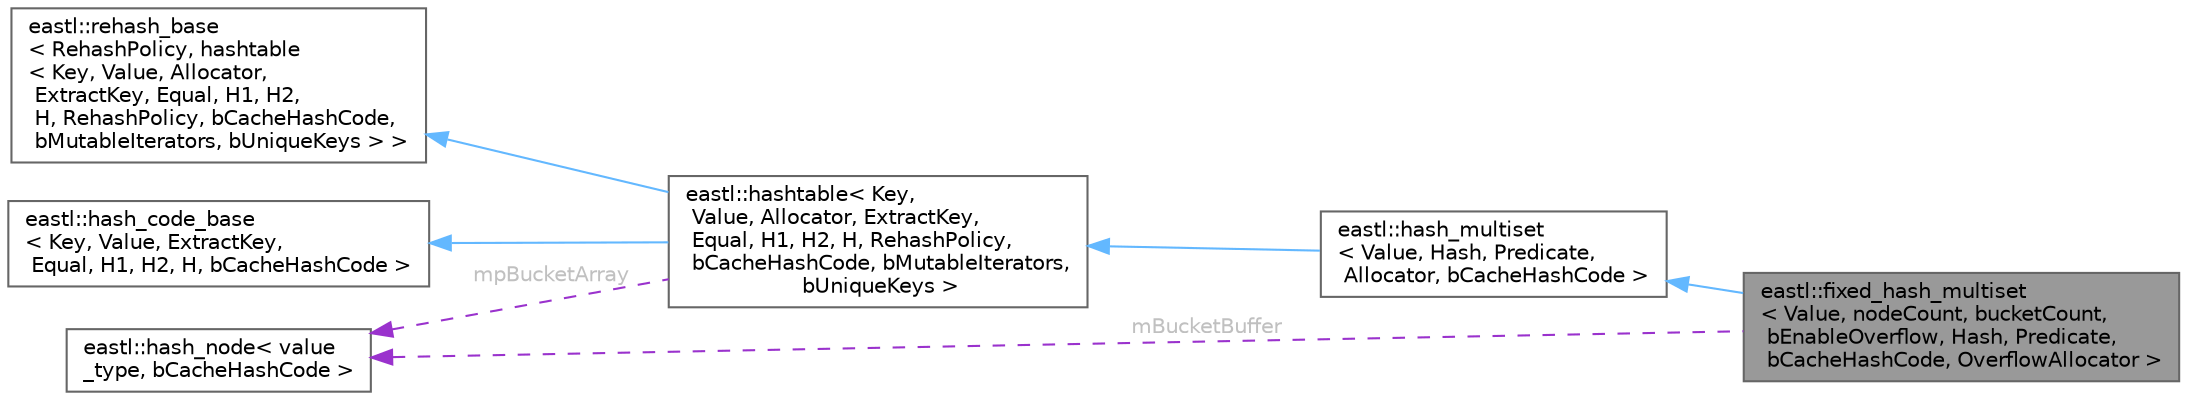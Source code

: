 digraph "eastl::fixed_hash_multiset&lt; Value, nodeCount, bucketCount, bEnableOverflow, Hash, Predicate, bCacheHashCode, OverflowAllocator &gt;"
{
 // LATEX_PDF_SIZE
  bgcolor="transparent";
  edge [fontname=Helvetica,fontsize=10,labelfontname=Helvetica,labelfontsize=10];
  node [fontname=Helvetica,fontsize=10,shape=box,height=0.2,width=0.4];
  rankdir="LR";
  Node1 [id="Node000001",label="eastl::fixed_hash_multiset\l\< Value, nodeCount, bucketCount,\l bEnableOverflow, Hash, Predicate,\l bCacheHashCode, OverflowAllocator \>",height=0.2,width=0.4,color="gray40", fillcolor="grey60", style="filled", fontcolor="black",tooltip=" "];
  Node2 -> Node1 [id="edge7_Node000001_Node000002",dir="back",color="steelblue1",style="solid",tooltip=" "];
  Node2 [id="Node000002",label="eastl::hash_multiset\l\< Value, Hash, Predicate,\l Allocator, bCacheHashCode \>",height=0.2,width=0.4,color="gray40", fillcolor="white", style="filled",URL="$classeastl_1_1hash__multiset.html",tooltip=" "];
  Node3 -> Node2 [id="edge8_Node000002_Node000003",dir="back",color="steelblue1",style="solid",tooltip=" "];
  Node3 [id="Node000003",label="eastl::hashtable\< Key,\l Value, Allocator, ExtractKey,\l Equal, H1, H2, H, RehashPolicy,\l bCacheHashCode, bMutableIterators,\l bUniqueKeys \>",height=0.2,width=0.4,color="gray40", fillcolor="white", style="filled",URL="$classeastl_1_1hashtable.html",tooltip=" "];
  Node4 -> Node3 [id="edge9_Node000003_Node000004",dir="back",color="steelblue1",style="solid",tooltip=" "];
  Node4 [id="Node000004",label="eastl::rehash_base\l\< RehashPolicy, hashtable\l\< Key, Value, Allocator,\l ExtractKey, Equal, H1, H2,\l H, RehashPolicy, bCacheHashCode,\l bMutableIterators, bUniqueKeys \> \>",height=0.2,width=0.4,color="gray40", fillcolor="white", style="filled",URL="$structeastl_1_1rehash__base.html",tooltip=" "];
  Node5 -> Node3 [id="edge10_Node000003_Node000005",dir="back",color="steelblue1",style="solid",tooltip=" "];
  Node5 [id="Node000005",label="eastl::hash_code_base\l\< Key, Value, ExtractKey,\l Equal, H1, H2, H, bCacheHashCode \>",height=0.2,width=0.4,color="gray40", fillcolor="white", style="filled",URL="$structeastl_1_1hash__code__base.html",tooltip=" "];
  Node6 -> Node3 [id="edge11_Node000003_Node000006",dir="back",color="darkorchid3",style="dashed",tooltip=" ",label=" mpBucketArray",fontcolor="grey" ];
  Node6 [id="Node000006",label="eastl::hash_node\< value\l_type, bCacheHashCode \>",height=0.2,width=0.4,color="gray40", fillcolor="white", style="filled",URL="$structeastl_1_1hash__node.html",tooltip=" "];
  Node6 -> Node1 [id="edge12_Node000001_Node000006",dir="back",color="darkorchid3",style="dashed",tooltip=" ",label=" mBucketBuffer",fontcolor="grey" ];
}
